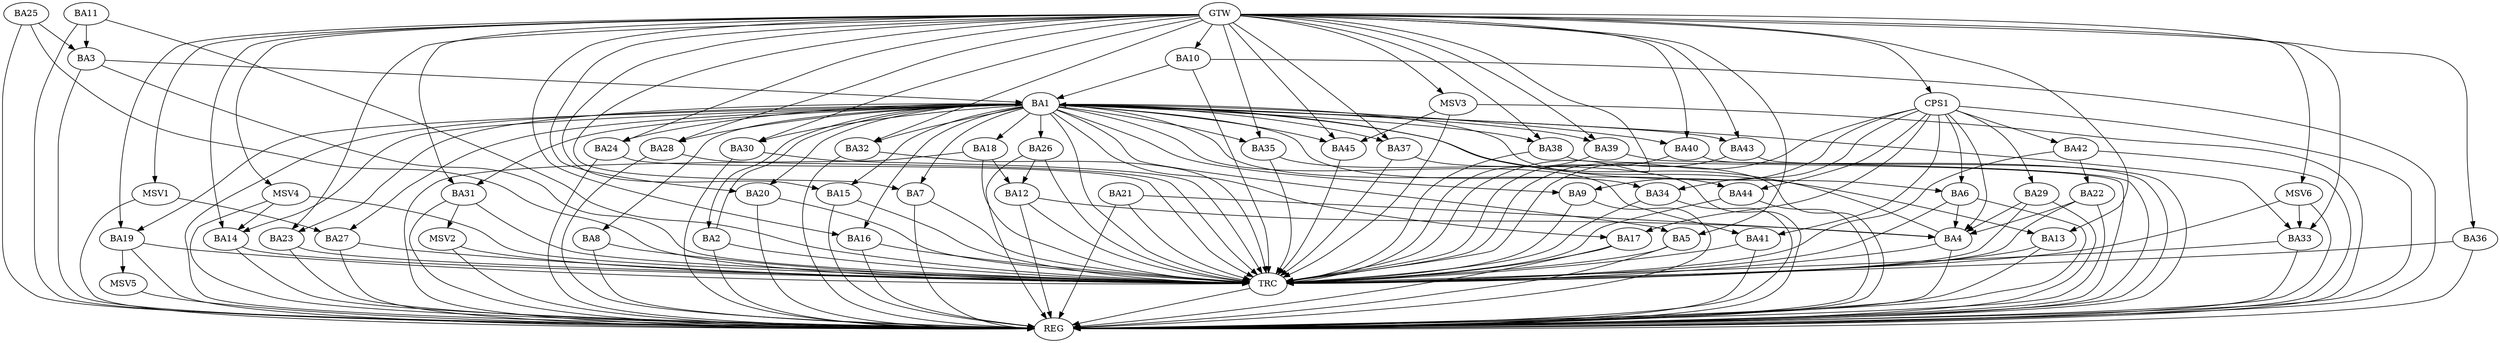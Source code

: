 strict digraph G {
  BA1 [ label="BA1" ];
  BA2 [ label="BA2" ];
  BA3 [ label="BA3" ];
  BA4 [ label="BA4" ];
  BA5 [ label="BA5" ];
  BA6 [ label="BA6" ];
  BA7 [ label="BA7" ];
  BA8 [ label="BA8" ];
  BA9 [ label="BA9" ];
  BA10 [ label="BA10" ];
  BA11 [ label="BA11" ];
  BA12 [ label="BA12" ];
  BA13 [ label="BA13" ];
  BA14 [ label="BA14" ];
  BA15 [ label="BA15" ];
  BA16 [ label="BA16" ];
  BA17 [ label="BA17" ];
  BA18 [ label="BA18" ];
  BA19 [ label="BA19" ];
  BA20 [ label="BA20" ];
  BA21 [ label="BA21" ];
  BA22 [ label="BA22" ];
  BA23 [ label="BA23" ];
  BA24 [ label="BA24" ];
  BA25 [ label="BA25" ];
  BA26 [ label="BA26" ];
  BA27 [ label="BA27" ];
  BA28 [ label="BA28" ];
  BA29 [ label="BA29" ];
  BA30 [ label="BA30" ];
  BA31 [ label="BA31" ];
  BA32 [ label="BA32" ];
  BA33 [ label="BA33" ];
  BA34 [ label="BA34" ];
  BA35 [ label="BA35" ];
  BA36 [ label="BA36" ];
  BA37 [ label="BA37" ];
  BA38 [ label="BA38" ];
  BA39 [ label="BA39" ];
  BA40 [ label="BA40" ];
  BA41 [ label="BA41" ];
  BA42 [ label="BA42" ];
  BA43 [ label="BA43" ];
  BA44 [ label="BA44" ];
  BA45 [ label="BA45" ];
  CPS1 [ label="CPS1" ];
  GTW [ label="GTW" ];
  REG [ label="REG" ];
  TRC [ label="TRC" ];
  MSV1 [ label="MSV1" ];
  MSV2 [ label="MSV2" ];
  MSV3 [ label="MSV3" ];
  MSV4 [ label="MSV4" ];
  MSV5 [ label="MSV5" ];
  MSV6 [ label="MSV6" ];
  BA1 -> BA2;
  BA2 -> BA1;
  BA3 -> BA1;
  BA4 -> BA1;
  BA6 -> BA4;
  BA10 -> BA1;
  BA11 -> BA3;
  BA12 -> BA4;
  BA18 -> BA12;
  BA21 -> BA4;
  BA22 -> BA4;
  BA25 -> BA3;
  BA26 -> BA12;
  BA29 -> BA4;
  BA42 -> BA22;
  CPS1 -> BA29;
  CPS1 -> BA17;
  CPS1 -> BA44;
  CPS1 -> BA42;
  CPS1 -> BA4;
  CPS1 -> BA34;
  CPS1 -> BA6;
  CPS1 -> BA41;
  CPS1 -> BA9;
  GTW -> BA5;
  GTW -> BA7;
  GTW -> BA10;
  GTW -> BA13;
  GTW -> BA14;
  GTW -> BA15;
  GTW -> BA16;
  GTW -> BA19;
  GTW -> BA20;
  GTW -> BA23;
  GTW -> BA24;
  GTW -> BA28;
  GTW -> BA30;
  GTW -> BA31;
  GTW -> BA32;
  GTW -> BA33;
  GTW -> BA35;
  GTW -> BA36;
  GTW -> BA37;
  GTW -> BA38;
  GTW -> BA39;
  GTW -> BA40;
  GTW -> BA43;
  GTW -> BA45;
  GTW -> CPS1;
  BA1 -> REG;
  BA2 -> REG;
  BA3 -> REG;
  BA4 -> REG;
  BA5 -> REG;
  BA6 -> REG;
  BA7 -> REG;
  BA8 -> REG;
  BA9 -> REG;
  BA10 -> REG;
  BA11 -> REG;
  BA12 -> REG;
  BA13 -> REG;
  BA14 -> REG;
  BA15 -> REG;
  BA16 -> REG;
  BA17 -> REG;
  BA18 -> REG;
  BA19 -> REG;
  BA20 -> REG;
  BA21 -> REG;
  BA22 -> REG;
  BA23 -> REG;
  BA24 -> REG;
  BA25 -> REG;
  BA26 -> REG;
  BA27 -> REG;
  BA28 -> REG;
  BA29 -> REG;
  BA30 -> REG;
  BA31 -> REG;
  BA32 -> REG;
  BA33 -> REG;
  BA34 -> REG;
  BA35 -> REG;
  BA36 -> REG;
  BA37 -> REG;
  BA38 -> REG;
  BA39 -> REG;
  BA40 -> REG;
  BA41 -> REG;
  BA42 -> REG;
  BA43 -> REG;
  BA44 -> REG;
  CPS1 -> REG;
  BA1 -> TRC;
  BA2 -> TRC;
  BA3 -> TRC;
  BA4 -> TRC;
  BA5 -> TRC;
  BA6 -> TRC;
  BA7 -> TRC;
  BA8 -> TRC;
  BA9 -> TRC;
  BA10 -> TRC;
  BA11 -> TRC;
  BA12 -> TRC;
  BA13 -> TRC;
  BA14 -> TRC;
  BA15 -> TRC;
  BA16 -> TRC;
  BA17 -> TRC;
  BA18 -> TRC;
  BA19 -> TRC;
  BA20 -> TRC;
  BA21 -> TRC;
  BA22 -> TRC;
  BA23 -> TRC;
  BA24 -> TRC;
  BA25 -> TRC;
  BA26 -> TRC;
  BA27 -> TRC;
  BA28 -> TRC;
  BA29 -> TRC;
  BA30 -> TRC;
  BA31 -> TRC;
  BA32 -> TRC;
  BA33 -> TRC;
  BA34 -> TRC;
  BA35 -> TRC;
  BA36 -> TRC;
  BA37 -> TRC;
  BA38 -> TRC;
  BA39 -> TRC;
  BA40 -> TRC;
  BA41 -> TRC;
  BA42 -> TRC;
  BA43 -> TRC;
  BA44 -> TRC;
  BA45 -> TRC;
  CPS1 -> TRC;
  GTW -> TRC;
  TRC -> REG;
  BA1 -> BA14;
  BA1 -> BA15;
  BA1 -> BA41;
  BA1 -> BA39;
  BA1 -> BA28;
  BA1 -> BA23;
  BA1 -> BA20;
  BA1 -> BA45;
  BA1 -> BA30;
  BA1 -> BA5;
  BA1 -> BA26;
  BA1 -> BA24;
  BA1 -> BA32;
  BA1 -> BA6;
  BA1 -> BA27;
  BA1 -> BA17;
  BA1 -> BA13;
  BA1 -> BA40;
  BA1 -> BA37;
  BA1 -> BA31;
  BA1 -> BA18;
  BA1 -> BA44;
  BA1 -> BA16;
  BA1 -> BA19;
  BA1 -> BA34;
  BA1 -> BA9;
  BA1 -> BA38;
  BA1 -> BA8;
  BA1 -> BA35;
  BA1 -> BA33;
  BA1 -> BA7;
  BA1 -> BA43;
  MSV1 -> BA27;
  GTW -> MSV1;
  MSV1 -> REG;
  BA31 -> MSV2;
  MSV2 -> REG;
  MSV2 -> TRC;
  MSV3 -> BA45;
  GTW -> MSV3;
  MSV3 -> REG;
  MSV3 -> TRC;
  MSV4 -> BA14;
  GTW -> MSV4;
  MSV4 -> REG;
  MSV4 -> TRC;
  BA19 -> MSV5;
  MSV5 -> REG;
  MSV6 -> BA33;
  GTW -> MSV6;
  MSV6 -> REG;
  MSV6 -> TRC;
}
